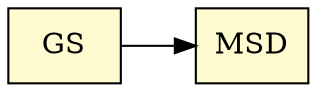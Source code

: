 digraph MyGraph{
    fillcolor=red;
    rankdir=LR;
    node[shape=box,style=filled,fillcolor="#FFFBD0",color=black];
    GS->MSD;
}